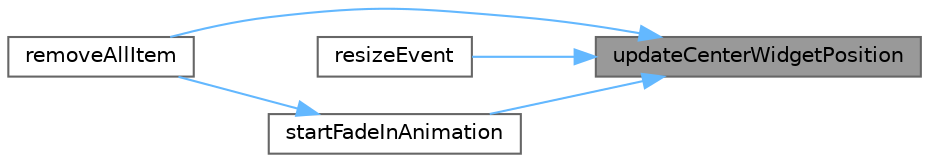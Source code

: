 digraph "updateCenterWidgetPosition"
{
 // LATEX_PDF_SIZE
  bgcolor="transparent";
  edge [fontname=Helvetica,fontsize=10,labelfontname=Helvetica,labelfontsize=10];
  node [fontname=Helvetica,fontsize=10,shape=box,height=0.2,width=0.4];
  rankdir="RL";
  Node1 [id="Node000001",label="updateCenterWidgetPosition",height=0.2,width=0.4,color="gray40", fillcolor="grey60", style="filled", fontcolor="black",tooltip="更新居中部件位置"];
  Node1 -> Node2 [id="edge1_Node000001_Node000002",dir="back",color="steelblue1",style="solid",tooltip=" "];
  Node2 [id="Node000002",label="removeAllItem",height=0.2,width=0.4,color="grey40", fillcolor="white", style="filled",URL="$class_chat_view.html#ae5c0d53816415eb4b4358228b330a113",tooltip="删除所有聊天项"];
  Node1 -> Node3 [id="edge2_Node000001_Node000003",dir="back",color="steelblue1",style="solid",tooltip=" "];
  Node3 [id="Node000003",label="resizeEvent",height=0.2,width=0.4,color="grey40", fillcolor="white", style="filled",URL="$class_chat_view.html#a9a27ed4ceb22d2a19bdb88ed785085a1",tooltip="调整大小事件"];
  Node1 -> Node4 [id="edge3_Node000001_Node000004",dir="back",color="steelblue1",style="solid",tooltip=" "];
  Node4 [id="Node000004",label="startFadeInAnimation",height=0.2,width=0.4,color="grey40", fillcolor="white", style="filled",URL="$class_chat_view.html#a1154df5ad643129f599cf411c71dc5ff",tooltip="启动淡入动画"];
  Node4 -> Node2 [id="edge4_Node000004_Node000002",dir="back",color="steelblue1",style="solid",tooltip=" "];
}
